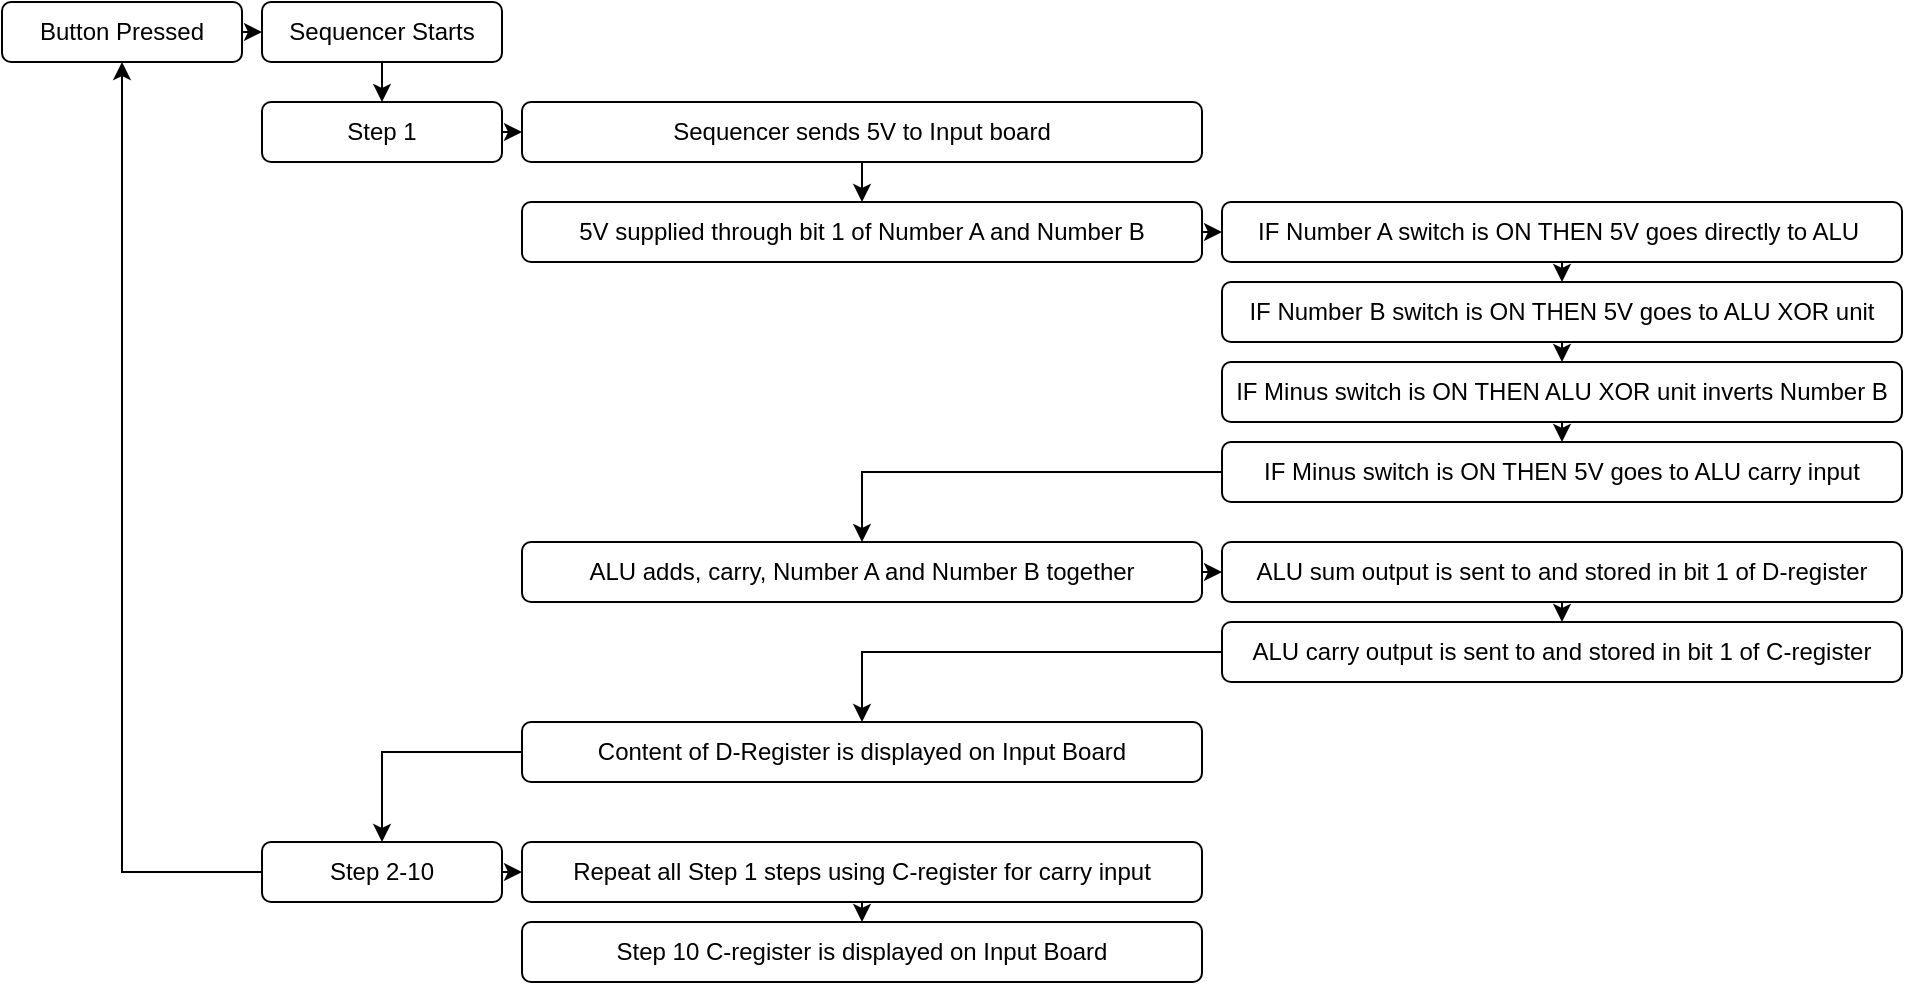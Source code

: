 <mxfile version="12.9.3" type="device"><diagram id="6dJGA2wTJp9JwvKJggVd" name="Page-1"><mxGraphModel dx="1673" dy="967" grid="1" gridSize="10" guides="1" tooltips="1" connect="1" arrows="1" fold="1" page="1" pageScale="1" pageWidth="1100" pageHeight="850" math="0" shadow="0"><root><mxCell id="0"/><mxCell id="1" parent="0"/><mxCell id="frauqeCIqhpvEeXUxpRx-4" style="edgeStyle=orthogonalEdgeStyle;rounded=0;orthogonalLoop=1;jettySize=auto;html=1;exitX=1;exitY=0.5;exitDx=0;exitDy=0;entryX=0;entryY=0.5;entryDx=0;entryDy=0;" edge="1" parent="1" source="frauqeCIqhpvEeXUxpRx-1" target="frauqeCIqhpvEeXUxpRx-2"><mxGeometry relative="1" as="geometry"/></mxCell><mxCell id="frauqeCIqhpvEeXUxpRx-1" value="Button Pressed" style="rounded=1;whiteSpace=wrap;html=1;" vertex="1" parent="1"><mxGeometry x="80" y="40" width="120" height="30" as="geometry"/></mxCell><mxCell id="frauqeCIqhpvEeXUxpRx-5" style="edgeStyle=orthogonalEdgeStyle;rounded=0;orthogonalLoop=1;jettySize=auto;html=1;exitX=0.5;exitY=1;exitDx=0;exitDy=0;entryX=0.5;entryY=0;entryDx=0;entryDy=0;" edge="1" parent="1" source="frauqeCIqhpvEeXUxpRx-2" target="frauqeCIqhpvEeXUxpRx-3"><mxGeometry relative="1" as="geometry"/></mxCell><mxCell id="frauqeCIqhpvEeXUxpRx-2" value="Sequencer Starts" style="rounded=1;whiteSpace=wrap;html=1;" vertex="1" parent="1"><mxGeometry x="210" y="40" width="120" height="30" as="geometry"/></mxCell><mxCell id="frauqeCIqhpvEeXUxpRx-14" style="edgeStyle=orthogonalEdgeStyle;rounded=0;orthogonalLoop=1;jettySize=auto;html=1;exitX=1;exitY=0.5;exitDx=0;exitDy=0;entryX=0;entryY=0.5;entryDx=0;entryDy=0;" edge="1" parent="1" source="frauqeCIqhpvEeXUxpRx-3" target="frauqeCIqhpvEeXUxpRx-9"><mxGeometry relative="1" as="geometry"/></mxCell><mxCell id="frauqeCIqhpvEeXUxpRx-3" value="Step 1" style="rounded=1;whiteSpace=wrap;html=1;" vertex="1" parent="1"><mxGeometry x="210" y="90" width="120" height="30" as="geometry"/></mxCell><mxCell id="frauqeCIqhpvEeXUxpRx-15" style="edgeStyle=orthogonalEdgeStyle;rounded=0;orthogonalLoop=1;jettySize=auto;html=1;exitX=0.5;exitY=1;exitDx=0;exitDy=0;entryX=0.5;entryY=0;entryDx=0;entryDy=0;" edge="1" parent="1" source="frauqeCIqhpvEeXUxpRx-9" target="frauqeCIqhpvEeXUxpRx-10"><mxGeometry relative="1" as="geometry"/></mxCell><mxCell id="frauqeCIqhpvEeXUxpRx-9" value="Sequencer sends 5V to Input board" style="rounded=1;whiteSpace=wrap;html=1;" vertex="1" parent="1"><mxGeometry x="340" y="90" width="340" height="30" as="geometry"/></mxCell><mxCell id="frauqeCIqhpvEeXUxpRx-16" style="edgeStyle=orthogonalEdgeStyle;rounded=0;orthogonalLoop=1;jettySize=auto;html=1;exitX=1;exitY=0.5;exitDx=0;exitDy=0;entryX=0;entryY=0.5;entryDx=0;entryDy=0;" edge="1" parent="1" source="frauqeCIqhpvEeXUxpRx-10" target="frauqeCIqhpvEeXUxpRx-11"><mxGeometry relative="1" as="geometry"/></mxCell><mxCell id="frauqeCIqhpvEeXUxpRx-10" value="5V supplied through bit 1 of Number A and Number B" style="rounded=1;whiteSpace=wrap;html=1;" vertex="1" parent="1"><mxGeometry x="340" y="140" width="340" height="30" as="geometry"/></mxCell><mxCell id="frauqeCIqhpvEeXUxpRx-17" style="edgeStyle=orthogonalEdgeStyle;rounded=0;orthogonalLoop=1;jettySize=auto;html=1;exitX=0.5;exitY=1;exitDx=0;exitDy=0;entryX=0.5;entryY=0;entryDx=0;entryDy=0;" edge="1" parent="1" source="frauqeCIqhpvEeXUxpRx-11" target="frauqeCIqhpvEeXUxpRx-12"><mxGeometry relative="1" as="geometry"/></mxCell><mxCell id="frauqeCIqhpvEeXUxpRx-11" value="IF Number A switch is ON THEN 5V goes directly to ALU&amp;nbsp;" style="rounded=1;whiteSpace=wrap;html=1;" vertex="1" parent="1"><mxGeometry x="690" y="140" width="340" height="30" as="geometry"/></mxCell><mxCell id="frauqeCIqhpvEeXUxpRx-20" style="edgeStyle=orthogonalEdgeStyle;rounded=0;orthogonalLoop=1;jettySize=auto;html=1;exitX=0.5;exitY=1;exitDx=0;exitDy=0;entryX=0.5;entryY=0;entryDx=0;entryDy=0;" edge="1" parent="1" source="frauqeCIqhpvEeXUxpRx-12" target="frauqeCIqhpvEeXUxpRx-13"><mxGeometry relative="1" as="geometry"/></mxCell><mxCell id="frauqeCIqhpvEeXUxpRx-12" value="IF Number B switch is ON THEN 5V goes to ALU XOR unit" style="rounded=1;whiteSpace=wrap;html=1;" vertex="1" parent="1"><mxGeometry x="690" y="180" width="340" height="30" as="geometry"/></mxCell><mxCell id="frauqeCIqhpvEeXUxpRx-31" style="edgeStyle=orthogonalEdgeStyle;rounded=0;orthogonalLoop=1;jettySize=auto;html=1;exitX=0.5;exitY=1;exitDx=0;exitDy=0;entryX=0.5;entryY=0;entryDx=0;entryDy=0;" edge="1" parent="1" source="frauqeCIqhpvEeXUxpRx-13" target="frauqeCIqhpvEeXUxpRx-30"><mxGeometry relative="1" as="geometry"/></mxCell><mxCell id="frauqeCIqhpvEeXUxpRx-13" value="IF Minus switch is ON THEN ALU XOR unit inverts Number B" style="rounded=1;whiteSpace=wrap;html=1;" vertex="1" parent="1"><mxGeometry x="690" y="220" width="340" height="30" as="geometry"/></mxCell><mxCell id="frauqeCIqhpvEeXUxpRx-27" style="edgeStyle=orthogonalEdgeStyle;rounded=0;orthogonalLoop=1;jettySize=auto;html=1;exitX=1;exitY=0.5;exitDx=0;exitDy=0;entryX=0;entryY=0.5;entryDx=0;entryDy=0;" edge="1" parent="1" source="frauqeCIqhpvEeXUxpRx-21" target="frauqeCIqhpvEeXUxpRx-23"><mxGeometry relative="1" as="geometry"/></mxCell><mxCell id="frauqeCIqhpvEeXUxpRx-21" value="ALU adds, carry, Number A and Number B together" style="rounded=1;whiteSpace=wrap;html=1;" vertex="1" parent="1"><mxGeometry x="340" y="310" width="340" height="30" as="geometry"/></mxCell><mxCell id="frauqeCIqhpvEeXUxpRx-29" style="edgeStyle=orthogonalEdgeStyle;rounded=0;orthogonalLoop=1;jettySize=auto;html=1;exitX=0.5;exitY=1;exitDx=0;exitDy=0;entryX=0.5;entryY=0;entryDx=0;entryDy=0;" edge="1" parent="1" source="frauqeCIqhpvEeXUxpRx-23" target="frauqeCIqhpvEeXUxpRx-28"><mxGeometry relative="1" as="geometry"/></mxCell><mxCell id="frauqeCIqhpvEeXUxpRx-23" value="ALU sum output is sent to and stored in bit 1 of D-register" style="rounded=1;whiteSpace=wrap;html=1;" vertex="1" parent="1"><mxGeometry x="690" y="310" width="340" height="30" as="geometry"/></mxCell><mxCell id="frauqeCIqhpvEeXUxpRx-34" style="edgeStyle=orthogonalEdgeStyle;rounded=0;orthogonalLoop=1;jettySize=auto;html=1;exitX=0;exitY=0.5;exitDx=0;exitDy=0;entryX=0.5;entryY=0;entryDx=0;entryDy=0;" edge="1" parent="1" source="frauqeCIqhpvEeXUxpRx-28" target="frauqeCIqhpvEeXUxpRx-33"><mxGeometry relative="1" as="geometry"/></mxCell><mxCell id="frauqeCIqhpvEeXUxpRx-28" value="ALU carry output is sent to and stored in bit 1 of C-register" style="rounded=1;whiteSpace=wrap;html=1;" vertex="1" parent="1"><mxGeometry x="690" y="350" width="340" height="30" as="geometry"/></mxCell><mxCell id="frauqeCIqhpvEeXUxpRx-32" style="edgeStyle=orthogonalEdgeStyle;rounded=0;orthogonalLoop=1;jettySize=auto;html=1;exitX=0;exitY=0.5;exitDx=0;exitDy=0;" edge="1" parent="1" source="frauqeCIqhpvEeXUxpRx-30" target="frauqeCIqhpvEeXUxpRx-21"><mxGeometry relative="1" as="geometry"/></mxCell><mxCell id="frauqeCIqhpvEeXUxpRx-30" value="IF Minus switch is ON THEN 5V goes to ALU carry input" style="rounded=1;whiteSpace=wrap;html=1;" vertex="1" parent="1"><mxGeometry x="690" y="260" width="340" height="30" as="geometry"/></mxCell><mxCell id="frauqeCIqhpvEeXUxpRx-61" style="edgeStyle=orthogonalEdgeStyle;rounded=0;orthogonalLoop=1;jettySize=auto;html=1;exitX=0;exitY=0.5;exitDx=0;exitDy=0;" edge="1" parent="1" source="frauqeCIqhpvEeXUxpRx-33" target="frauqeCIqhpvEeXUxpRx-36"><mxGeometry relative="1" as="geometry"/></mxCell><mxCell id="frauqeCIqhpvEeXUxpRx-33" value="Content of D-Register is displayed on Input Board" style="rounded=1;whiteSpace=wrap;html=1;" vertex="1" parent="1"><mxGeometry x="340" y="400" width="340" height="30" as="geometry"/></mxCell><mxCell id="frauqeCIqhpvEeXUxpRx-35" style="edgeStyle=orthogonalEdgeStyle;rounded=0;orthogonalLoop=1;jettySize=auto;html=1;exitX=1;exitY=0.5;exitDx=0;exitDy=0;entryX=0;entryY=0.5;entryDx=0;entryDy=0;" edge="1" parent="1" source="frauqeCIqhpvEeXUxpRx-36"><mxGeometry relative="1" as="geometry"><mxPoint x="340" y="475" as="targetPoint"/></mxGeometry></mxCell><mxCell id="frauqeCIqhpvEeXUxpRx-59" style="edgeStyle=orthogonalEdgeStyle;rounded=0;orthogonalLoop=1;jettySize=auto;html=1;exitX=0;exitY=0.5;exitDx=0;exitDy=0;entryX=0.5;entryY=1;entryDx=0;entryDy=0;" edge="1" parent="1" source="frauqeCIqhpvEeXUxpRx-36" target="frauqeCIqhpvEeXUxpRx-1"><mxGeometry relative="1" as="geometry"/></mxCell><mxCell id="frauqeCIqhpvEeXUxpRx-36" value="Step 2-10" style="rounded=1;whiteSpace=wrap;html=1;" vertex="1" parent="1"><mxGeometry x="210" y="460" width="120" height="30" as="geometry"/></mxCell><mxCell id="frauqeCIqhpvEeXUxpRx-58" style="edgeStyle=orthogonalEdgeStyle;rounded=0;orthogonalLoop=1;jettySize=auto;html=1;exitX=0.5;exitY=1;exitDx=0;exitDy=0;entryX=0.5;entryY=0;entryDx=0;entryDy=0;" edge="1" parent="1" source="frauqeCIqhpvEeXUxpRx-56" target="frauqeCIqhpvEeXUxpRx-57"><mxGeometry relative="1" as="geometry"/></mxCell><mxCell id="frauqeCIqhpvEeXUxpRx-56" value="Repeat all Step 1 steps using C-register for carry input" style="rounded=1;whiteSpace=wrap;html=1;" vertex="1" parent="1"><mxGeometry x="340" y="460" width="340" height="30" as="geometry"/></mxCell><mxCell id="frauqeCIqhpvEeXUxpRx-57" value="Step 10 C-register is displayed on Input Board" style="rounded=1;whiteSpace=wrap;html=1;" vertex="1" parent="1"><mxGeometry x="340" y="500" width="340" height="30" as="geometry"/></mxCell></root></mxGraphModel></diagram></mxfile>